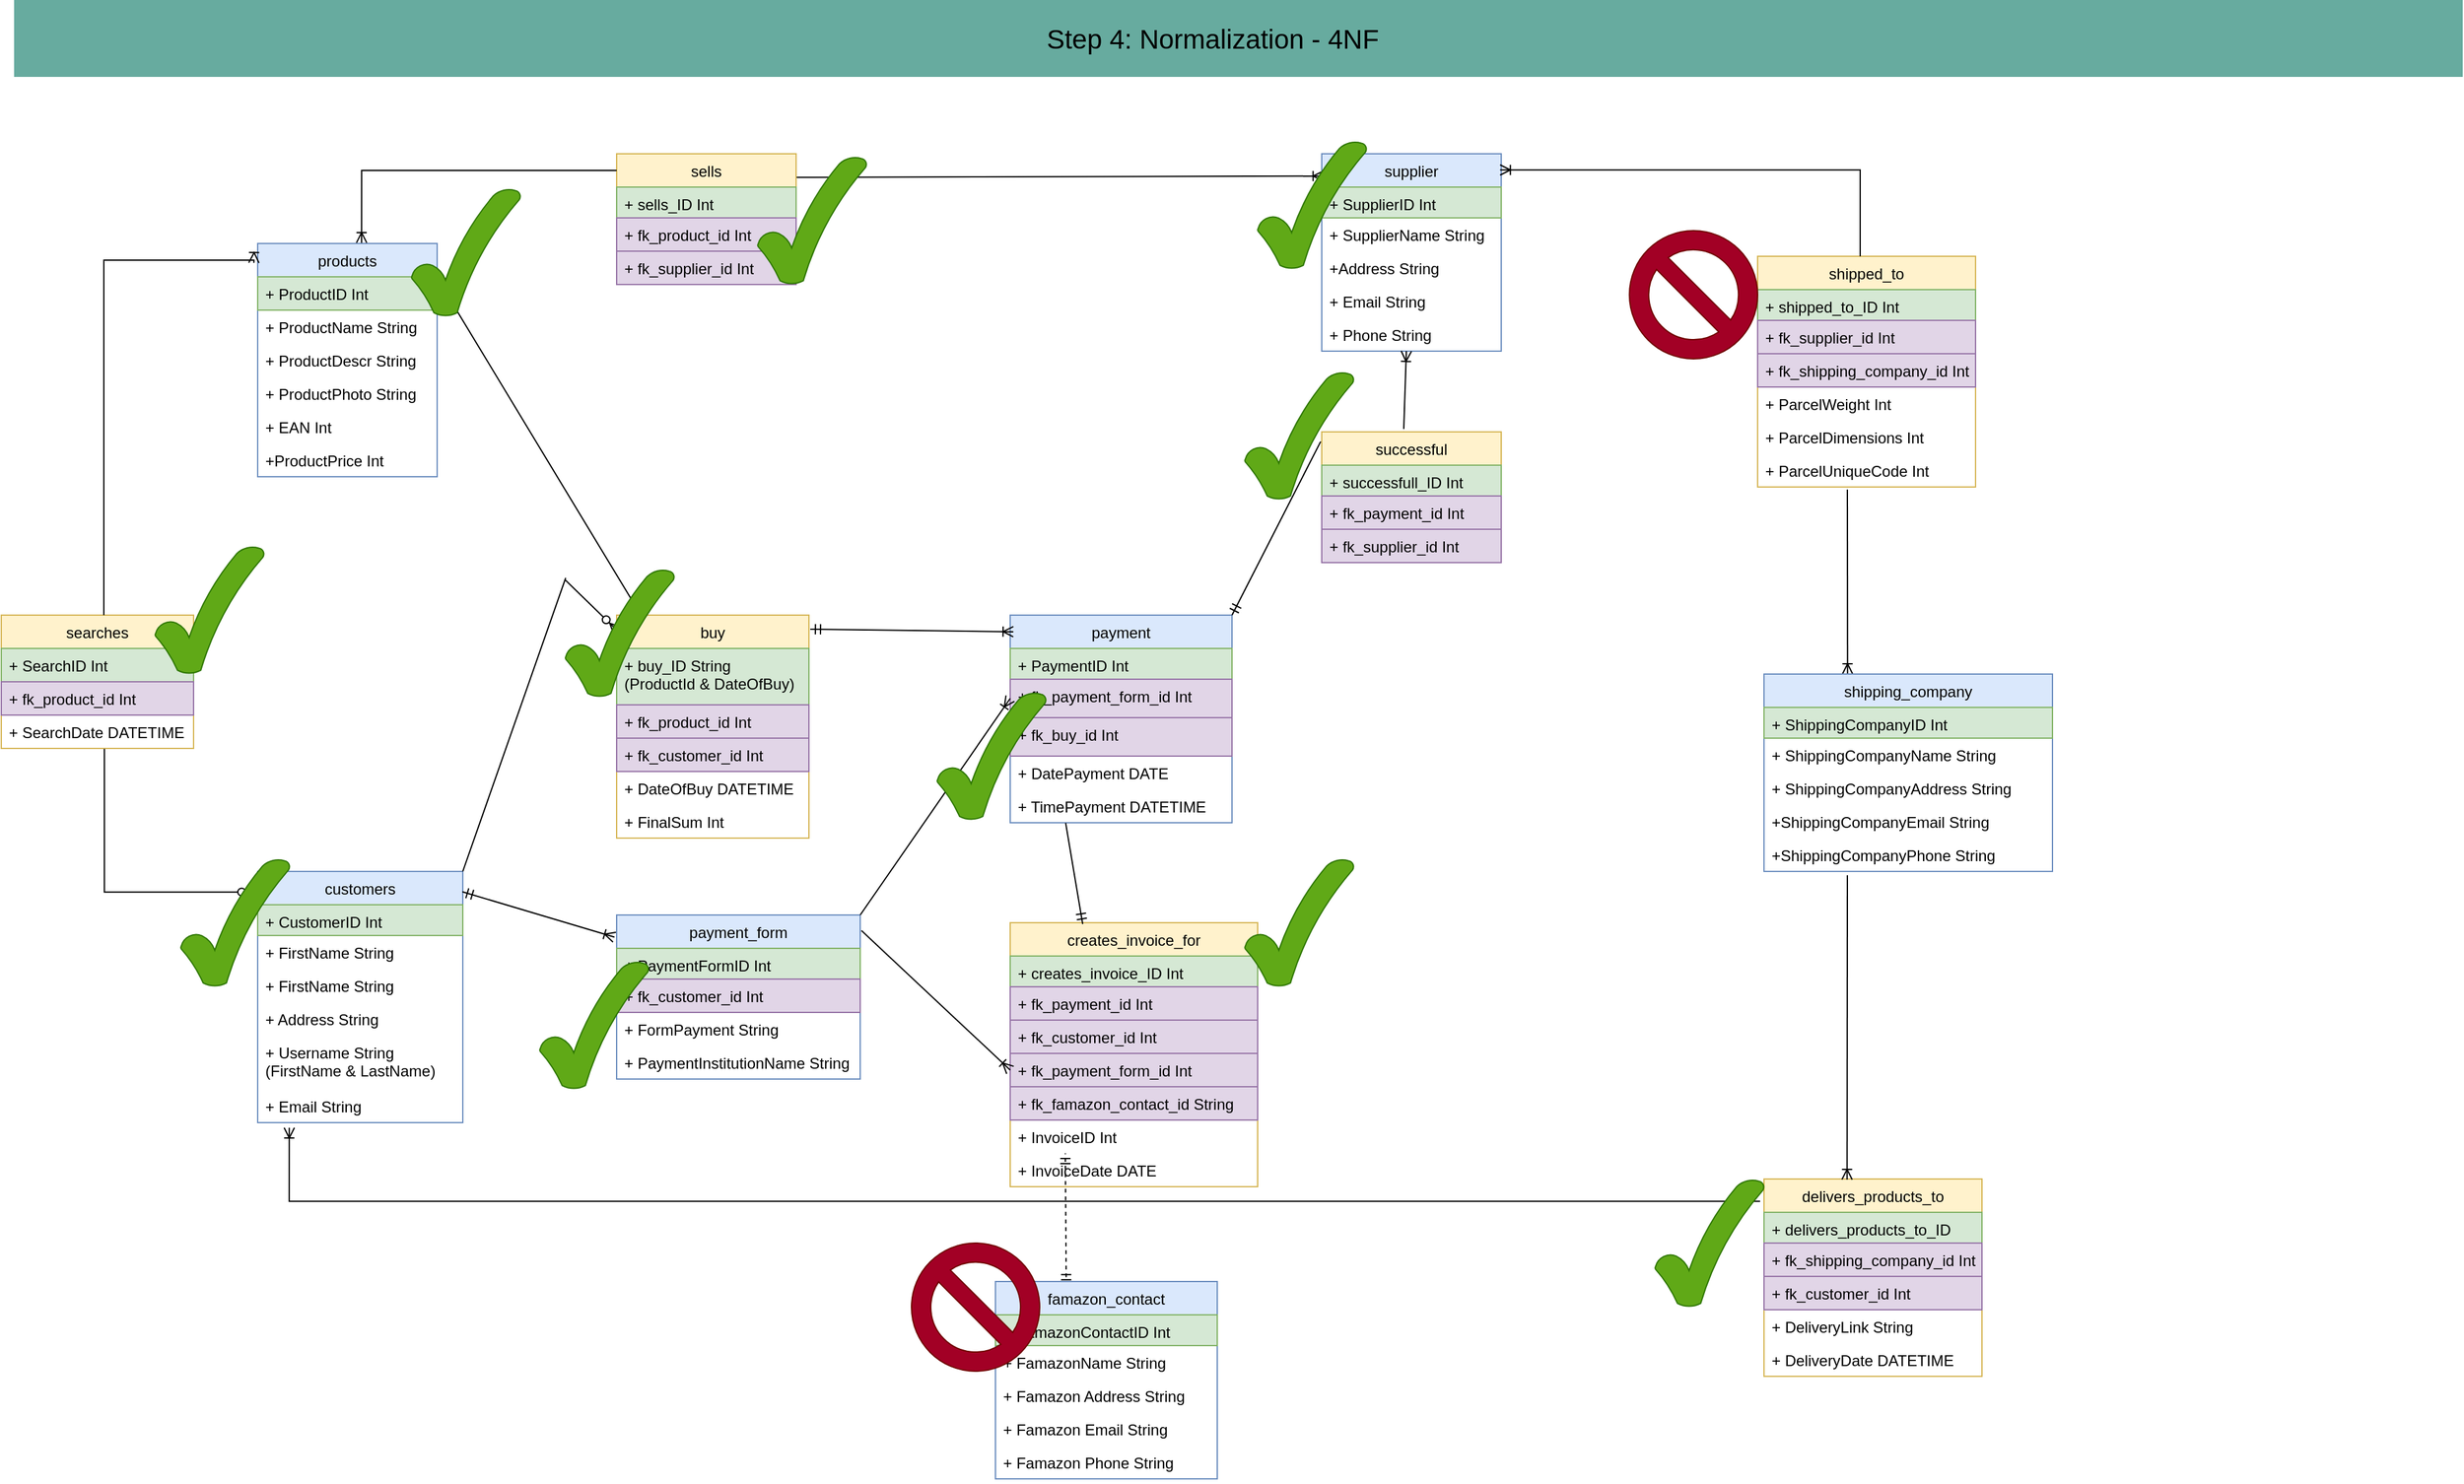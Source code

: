 <mxfile version="14.6.1" type="github">
  <diagram id="9SjnBQGCKEw5g2mVxKEI" name="Page-1">
    <mxGraphModel dx="1234" dy="624" grid="1" gridSize="10" guides="1" tooltips="1" connect="1" arrows="1" fold="1" page="1" pageScale="1" pageWidth="827" pageHeight="1169" math="0" shadow="0">
      <root>
        <mxCell id="0" />
        <mxCell id="1" parent="0" />
        <mxCell id="1UcQ3Sz3F0J6C7WJ8FVs-1" value="" style="rounded=0;whiteSpace=wrap;html=1;labelBackgroundColor=#009999;labelBorderColor=#000000;strokeColor=none;fillColor=#67AB9F;fontColor=#000000;" parent="1" vertex="1">
          <mxGeometry x="50" y="40" width="1910" height="60" as="geometry" />
        </mxCell>
        <mxCell id="1UcQ3Sz3F0J6C7WJ8FVs-2" value="&lt;font style=&quot;font-size: 21px&quot;&gt;Step 4: Normalization -&amp;nbsp;&lt;/font&gt;&lt;span style=&quot;font-size: 21px&quot;&gt;4NF&lt;/span&gt;" style="text;html=1;strokeColor=none;fillColor=none;align=center;verticalAlign=middle;whiteSpace=wrap;rounded=0;labelBackgroundColor=none;fontColor=#000000;" parent="1" vertex="1">
          <mxGeometry x="70" y="60" width="1830" height="20" as="geometry" />
        </mxCell>
        <mxCell id="1UcQ3Sz3F0J6C7WJ8FVs-3" value="products" style="swimlane;fontStyle=0;childLayout=stackLayout;horizontal=1;startSize=26;fillColor=#dae8fc;horizontalStack=0;resizeParent=1;resizeParentMax=0;resizeLast=0;collapsible=1;marginBottom=0;strokeColor=#6c8ebf;" parent="1" vertex="1">
          <mxGeometry x="240" y="230" width="140" height="182" as="geometry" />
        </mxCell>
        <mxCell id="1UcQ3Sz3F0J6C7WJ8FVs-4" value="+ ProductID Int" style="text;align=left;verticalAlign=top;spacingLeft=4;spacingRight=4;overflow=hidden;rotatable=0;points=[[0,0.5],[1,0.5]];portConstraint=eastwest;fillColor=#d5e8d4;strokeColor=#82b366;" parent="1UcQ3Sz3F0J6C7WJ8FVs-3" vertex="1">
          <mxGeometry y="26" width="140" height="26" as="geometry" />
        </mxCell>
        <mxCell id="1UcQ3Sz3F0J6C7WJ8FVs-5" value="+ ProductName String" style="text;align=left;verticalAlign=top;spacingLeft=4;spacingRight=4;overflow=hidden;rotatable=0;points=[[0,0.5],[1,0.5]];portConstraint=eastwest;" parent="1UcQ3Sz3F0J6C7WJ8FVs-3" vertex="1">
          <mxGeometry y="52" width="140" height="26" as="geometry" />
        </mxCell>
        <mxCell id="1UcQ3Sz3F0J6C7WJ8FVs-6" value="+ ProductDescr String" style="text;align=left;verticalAlign=top;spacingLeft=4;spacingRight=4;overflow=hidden;rotatable=0;points=[[0,0.5],[1,0.5]];portConstraint=eastwest;" parent="1UcQ3Sz3F0J6C7WJ8FVs-3" vertex="1">
          <mxGeometry y="78" width="140" height="26" as="geometry" />
        </mxCell>
        <mxCell id="1UcQ3Sz3F0J6C7WJ8FVs-7" value="+ ProductPhoto String" style="text;align=left;verticalAlign=top;spacingLeft=4;spacingRight=4;overflow=hidden;rotatable=0;points=[[0,0.5],[1,0.5]];portConstraint=eastwest;" parent="1UcQ3Sz3F0J6C7WJ8FVs-3" vertex="1">
          <mxGeometry y="104" width="140" height="26" as="geometry" />
        </mxCell>
        <mxCell id="1UcQ3Sz3F0J6C7WJ8FVs-8" value="+ EAN Int" style="text;align=left;verticalAlign=top;spacingLeft=4;spacingRight=4;overflow=hidden;rotatable=0;points=[[0,0.5],[1,0.5]];portConstraint=eastwest;" parent="1UcQ3Sz3F0J6C7WJ8FVs-3" vertex="1">
          <mxGeometry y="130" width="140" height="26" as="geometry" />
        </mxCell>
        <mxCell id="1UcQ3Sz3F0J6C7WJ8FVs-9" value="+ProductPrice Int" style="text;align=left;verticalAlign=top;spacingLeft=4;spacingRight=4;overflow=hidden;rotatable=0;points=[[0,0.5],[1,0.5]];portConstraint=eastwest;" parent="1UcQ3Sz3F0J6C7WJ8FVs-3" vertex="1">
          <mxGeometry y="156" width="140" height="26" as="geometry" />
        </mxCell>
        <mxCell id="1UcQ3Sz3F0J6C7WJ8FVs-10" value="searches" style="swimlane;fontStyle=0;childLayout=stackLayout;horizontal=1;startSize=26;fillColor=#fff2cc;horizontalStack=0;resizeParent=1;resizeParentMax=0;resizeLast=0;collapsible=1;marginBottom=0;strokeColor=#d6b656;" parent="1" vertex="1">
          <mxGeometry x="40" y="520" width="150" height="104" as="geometry" />
        </mxCell>
        <mxCell id="1UcQ3Sz3F0J6C7WJ8FVs-102" value="+ SearchID Int" style="text;align=left;verticalAlign=top;spacingLeft=4;spacingRight=4;overflow=hidden;rotatable=0;points=[[0,0.5],[1,0.5]];portConstraint=eastwest;fillColor=#d5e8d4;strokeColor=#82b366;" parent="1UcQ3Sz3F0J6C7WJ8FVs-10" vertex="1">
          <mxGeometry y="26" width="150" height="26" as="geometry" />
        </mxCell>
        <mxCell id="1UcQ3Sz3F0J6C7WJ8FVs-11" value="+ fk_product_id Int" style="text;align=left;verticalAlign=top;spacingLeft=4;spacingRight=4;overflow=hidden;rotatable=0;points=[[0,0.5],[1,0.5]];portConstraint=eastwest;fillColor=#e1d5e7;strokeColor=#9673a6;" parent="1UcQ3Sz3F0J6C7WJ8FVs-10" vertex="1">
          <mxGeometry y="52" width="150" height="26" as="geometry" />
        </mxCell>
        <mxCell id="1UcQ3Sz3F0J6C7WJ8FVs-103" value="+ SearchDate DATETIME" style="text;align=left;verticalAlign=top;spacingLeft=4;spacingRight=4;overflow=hidden;rotatable=0;points=[[0,0.5],[1,0.5]];portConstraint=eastwest;" parent="1UcQ3Sz3F0J6C7WJ8FVs-10" vertex="1">
          <mxGeometry y="78" width="150" height="26" as="geometry" />
        </mxCell>
        <mxCell id="1UcQ3Sz3F0J6C7WJ8FVs-12" value="buy" style="swimlane;fontStyle=0;childLayout=stackLayout;horizontal=1;startSize=26;fillColor=#fff2cc;horizontalStack=0;resizeParent=1;resizeParentMax=0;resizeLast=0;collapsible=1;marginBottom=0;strokeColor=#d6b656;" parent="1" vertex="1">
          <mxGeometry x="520" y="520" width="150" height="174" as="geometry" />
        </mxCell>
        <mxCell id="1UcQ3Sz3F0J6C7WJ8FVs-13" value="+ buy_ID String&#xa;(ProductId &amp; DateOfBuy)" style="text;align=left;verticalAlign=top;spacingLeft=4;spacingRight=4;overflow=hidden;rotatable=0;points=[[0,0.5],[1,0.5]];portConstraint=eastwest;fillColor=#d5e8d4;strokeColor=#82b366;" parent="1UcQ3Sz3F0J6C7WJ8FVs-12" vertex="1">
          <mxGeometry y="26" width="150" height="44" as="geometry" />
        </mxCell>
        <mxCell id="1UcQ3Sz3F0J6C7WJ8FVs-14" value="+ fk_product_id Int" style="text;align=left;verticalAlign=top;spacingLeft=4;spacingRight=4;overflow=hidden;rotatable=0;points=[[0,0.5],[1,0.5]];portConstraint=eastwest;fillColor=#e1d5e7;strokeColor=#9673a6;" parent="1UcQ3Sz3F0J6C7WJ8FVs-12" vertex="1">
          <mxGeometry y="70" width="150" height="26" as="geometry" />
        </mxCell>
        <mxCell id="1UcQ3Sz3F0J6C7WJ8FVs-15" value="+ fk_customer_id Int" style="text;align=left;verticalAlign=top;spacingLeft=4;spacingRight=4;overflow=hidden;rotatable=0;points=[[0,0.5],[1,0.5]];portConstraint=eastwest;fillColor=#e1d5e7;strokeColor=#9673a6;" parent="1UcQ3Sz3F0J6C7WJ8FVs-12" vertex="1">
          <mxGeometry y="96" width="150" height="26" as="geometry" />
        </mxCell>
        <mxCell id="1UcQ3Sz3F0J6C7WJ8FVs-17" value="+ DateOfBuy DATETIME" style="text;align=left;verticalAlign=top;spacingLeft=4;spacingRight=4;overflow=hidden;rotatable=0;points=[[0,0.5],[1,0.5]];portConstraint=eastwest;" parent="1UcQ3Sz3F0J6C7WJ8FVs-12" vertex="1">
          <mxGeometry y="122" width="150" height="26" as="geometry" />
        </mxCell>
        <mxCell id="1UcQ3Sz3F0J6C7WJ8FVs-108" value="+ FinalSum Int" style="text;align=left;verticalAlign=top;spacingLeft=4;spacingRight=4;overflow=hidden;rotatable=0;points=[[0,0.5],[1,0.5]];portConstraint=eastwest;" parent="1UcQ3Sz3F0J6C7WJ8FVs-12" vertex="1">
          <mxGeometry y="148" width="150" height="26" as="geometry" />
        </mxCell>
        <mxCell id="1UcQ3Sz3F0J6C7WJ8FVs-18" value="customers" style="swimlane;fontStyle=0;childLayout=stackLayout;horizontal=1;startSize=26;fillColor=#dae8fc;horizontalStack=0;resizeParent=1;resizeParentMax=0;resizeLast=0;collapsible=1;marginBottom=0;strokeColor=#6c8ebf;" parent="1" vertex="1">
          <mxGeometry x="240" y="720" width="160" height="196" as="geometry" />
        </mxCell>
        <mxCell id="1UcQ3Sz3F0J6C7WJ8FVs-19" value="+ CustomerID Int" style="text;align=left;verticalAlign=top;spacingLeft=4;spacingRight=4;overflow=hidden;rotatable=0;points=[[0,0.5],[1,0.5]];portConstraint=eastwest;fillColor=#d5e8d4;strokeColor=#82b366;" parent="1UcQ3Sz3F0J6C7WJ8FVs-18" vertex="1">
          <mxGeometry y="26" width="160" height="24" as="geometry" />
        </mxCell>
        <mxCell id="1UcQ3Sz3F0J6C7WJ8FVs-20" value="+ FirstName String" style="text;align=left;verticalAlign=top;spacingLeft=4;spacingRight=4;overflow=hidden;rotatable=0;points=[[0,0.5],[1,0.5]];portConstraint=eastwest;" parent="1UcQ3Sz3F0J6C7WJ8FVs-18" vertex="1">
          <mxGeometry y="50" width="160" height="26" as="geometry" />
        </mxCell>
        <mxCell id="1UcQ3Sz3F0J6C7WJ8FVs-21" value="+ FirstName String" style="text;align=left;verticalAlign=top;spacingLeft=4;spacingRight=4;overflow=hidden;rotatable=0;points=[[0,0.5],[1,0.5]];portConstraint=eastwest;" parent="1UcQ3Sz3F0J6C7WJ8FVs-18" vertex="1">
          <mxGeometry y="76" width="160" height="26" as="geometry" />
        </mxCell>
        <mxCell id="1UcQ3Sz3F0J6C7WJ8FVs-22" value="+ Address String" style="text;align=left;verticalAlign=top;spacingLeft=4;spacingRight=4;overflow=hidden;rotatable=0;points=[[0,0.5],[1,0.5]];portConstraint=eastwest;" parent="1UcQ3Sz3F0J6C7WJ8FVs-18" vertex="1">
          <mxGeometry y="102" width="160" height="26" as="geometry" />
        </mxCell>
        <mxCell id="1UcQ3Sz3F0J6C7WJ8FVs-23" value="+ Username String&#xa;(FirstName &amp; LastName)" style="text;align=left;verticalAlign=top;spacingLeft=4;spacingRight=4;overflow=hidden;rotatable=0;points=[[0,0.5],[1,0.5]];portConstraint=eastwest;" parent="1UcQ3Sz3F0J6C7WJ8FVs-18" vertex="1">
          <mxGeometry y="128" width="160" height="42" as="geometry" />
        </mxCell>
        <mxCell id="1UcQ3Sz3F0J6C7WJ8FVs-24" value="+ Email String" style="text;align=left;verticalAlign=top;spacingLeft=4;spacingRight=4;overflow=hidden;rotatable=0;points=[[0,0.5],[1,0.5]];portConstraint=eastwest;" parent="1UcQ3Sz3F0J6C7WJ8FVs-18" vertex="1">
          <mxGeometry y="170" width="160" height="26" as="geometry" />
        </mxCell>
        <mxCell id="1UcQ3Sz3F0J6C7WJ8FVs-25" value="" style="fontSize=12;html=1;endArrow=ERzeroToMany;endFill=1;exitX=0.536;exitY=1.013;exitDx=0;exitDy=0;rounded=0;exitPerimeter=0;entryX=-0.003;entryY=0.082;entryDx=0;entryDy=0;entryPerimeter=0;edgeStyle=orthogonalEdgeStyle;" parent="1" source="1UcQ3Sz3F0J6C7WJ8FVs-103" target="1UcQ3Sz3F0J6C7WJ8FVs-18" edge="1">
          <mxGeometry width="100" height="100" relative="1" as="geometry">
            <mxPoint x="236" y="595" as="sourcePoint" />
            <mxPoint x="230" y="750" as="targetPoint" />
          </mxGeometry>
        </mxCell>
        <mxCell id="1UcQ3Sz3F0J6C7WJ8FVs-26" value="" style="fontSize=12;html=1;endArrow=ERzeroToMany;endFill=1;startArrow=none;entryX=0.003;entryY=0.069;entryDx=0;entryDy=0;entryPerimeter=0;rounded=0;startFill=0;" parent="1" target="1UcQ3Sz3F0J6C7WJ8FVs-12" edge="1" source="ExpSBsA_ioX1gbseFm7L-12">
          <mxGeometry width="100" height="100" relative="1" as="geometry">
            <mxPoint x="400" y="720" as="sourcePoint" />
            <mxPoint x="500" y="610" as="targetPoint" />
          </mxGeometry>
        </mxCell>
        <mxCell id="1UcQ3Sz3F0J6C7WJ8FVs-27" value="" style="fontSize=12;html=1;endArrow=none;startArrow=ERoneToMany;rounded=0;startFill=0;endFill=0;entryX=0.134;entryY=0.011;entryDx=0;entryDy=0;entryPerimeter=0;" parent="1" target="1UcQ3Sz3F0J6C7WJ8FVs-12" edge="1">
          <mxGeometry width="100" height="100" relative="1" as="geometry">
            <mxPoint x="380" y="257" as="sourcePoint" />
            <mxPoint x="538" y="510" as="targetPoint" />
          </mxGeometry>
        </mxCell>
        <mxCell id="1UcQ3Sz3F0J6C7WJ8FVs-28" value="sells" style="swimlane;fontStyle=0;childLayout=stackLayout;horizontal=1;startSize=26;fillColor=#fff2cc;horizontalStack=0;resizeParent=1;resizeParentMax=0;resizeLast=0;collapsible=1;marginBottom=0;strokeColor=#d6b656;" parent="1" vertex="1">
          <mxGeometry x="520" y="160" width="140" height="102" as="geometry" />
        </mxCell>
        <mxCell id="1UcQ3Sz3F0J6C7WJ8FVs-29" value="+ sells_ID Int" style="text;align=left;verticalAlign=top;spacingLeft=4;spacingRight=4;overflow=hidden;rotatable=0;points=[[0,0.5],[1,0.5]];portConstraint=eastwest;fillColor=#d5e8d4;strokeColor=#82b366;" parent="1UcQ3Sz3F0J6C7WJ8FVs-28" vertex="1">
          <mxGeometry y="26" width="140" height="24" as="geometry" />
        </mxCell>
        <mxCell id="1UcQ3Sz3F0J6C7WJ8FVs-30" value="+ fk_product_id Int" style="text;align=left;verticalAlign=top;spacingLeft=4;spacingRight=4;overflow=hidden;rotatable=0;points=[[0,0.5],[1,0.5]];portConstraint=eastwest;fillColor=#e1d5e7;strokeColor=#9673a6;" parent="1UcQ3Sz3F0J6C7WJ8FVs-28" vertex="1">
          <mxGeometry y="50" width="140" height="26" as="geometry" />
        </mxCell>
        <mxCell id="1UcQ3Sz3F0J6C7WJ8FVs-31" value="+ fk_supplier_id Int" style="text;align=left;verticalAlign=top;spacingLeft=4;spacingRight=4;overflow=hidden;rotatable=0;points=[[0,0.5],[1,0.5]];portConstraint=eastwest;fillColor=#e1d5e7;strokeColor=#9673a6;" parent="1UcQ3Sz3F0J6C7WJ8FVs-28" vertex="1">
          <mxGeometry y="76" width="140" height="26" as="geometry" />
        </mxCell>
        <mxCell id="1UcQ3Sz3F0J6C7WJ8FVs-32" value="" style="edgeStyle=orthogonalEdgeStyle;fontSize=12;html=1;endArrow=none;rounded=0;exitX=0.579;exitY=-0.003;exitDx=0;exitDy=0;exitPerimeter=0;startArrow=ERoneToMany;startFill=0;endFill=0;" parent="1" source="1UcQ3Sz3F0J6C7WJ8FVs-3" edge="1">
          <mxGeometry width="100" height="100" relative="1" as="geometry">
            <mxPoint x="321" y="223" as="sourcePoint" />
            <mxPoint x="520" y="173" as="targetPoint" />
            <Array as="points">
              <mxPoint x="321" y="173" />
            </Array>
          </mxGeometry>
        </mxCell>
        <mxCell id="1UcQ3Sz3F0J6C7WJ8FVs-33" value="" style="fontSize=12;html=1;endArrow=ERoneToMany;rounded=0;exitX=1.003;exitY=0.18;exitDx=0;exitDy=0;exitPerimeter=0;entryX=0.009;entryY=0.113;entryDx=0;entryDy=0;entryPerimeter=0;" parent="1" source="1UcQ3Sz3F0J6C7WJ8FVs-28" target="1UcQ3Sz3F0J6C7WJ8FVs-34" edge="1">
          <mxGeometry width="100" height="100" relative="1" as="geometry">
            <mxPoint x="850" y="246.532" as="sourcePoint" />
            <mxPoint x="830" y="172" as="targetPoint" />
          </mxGeometry>
        </mxCell>
        <mxCell id="1UcQ3Sz3F0J6C7WJ8FVs-34" value="supplier" style="swimlane;fontStyle=0;childLayout=stackLayout;horizontal=1;startSize=26;fillColor=#dae8fc;horizontalStack=0;resizeParent=1;resizeParentMax=0;resizeLast=0;collapsible=1;marginBottom=0;strokeColor=#6c8ebf;" parent="1" vertex="1">
          <mxGeometry x="1070" y="160" width="140" height="154" as="geometry" />
        </mxCell>
        <mxCell id="1UcQ3Sz3F0J6C7WJ8FVs-35" value="+ SupplierID Int" style="text;align=left;verticalAlign=top;spacingLeft=4;spacingRight=4;overflow=hidden;rotatable=0;points=[[0,0.5],[1,0.5]];portConstraint=eastwest;fillColor=#d5e8d4;strokeColor=#82b366;" parent="1UcQ3Sz3F0J6C7WJ8FVs-34" vertex="1">
          <mxGeometry y="26" width="140" height="24" as="geometry" />
        </mxCell>
        <mxCell id="1UcQ3Sz3F0J6C7WJ8FVs-36" value="+ SupplierName String" style="text;align=left;verticalAlign=top;spacingLeft=4;spacingRight=4;overflow=hidden;rotatable=0;points=[[0,0.5],[1,0.5]];portConstraint=eastwest;" parent="1UcQ3Sz3F0J6C7WJ8FVs-34" vertex="1">
          <mxGeometry y="50" width="140" height="26" as="geometry" />
        </mxCell>
        <mxCell id="1UcQ3Sz3F0J6C7WJ8FVs-37" value="+Address String" style="text;align=left;verticalAlign=top;spacingLeft=4;spacingRight=4;overflow=hidden;rotatable=0;points=[[0,0.5],[1,0.5]];portConstraint=eastwest;" parent="1UcQ3Sz3F0J6C7WJ8FVs-34" vertex="1">
          <mxGeometry y="76" width="140" height="26" as="geometry" />
        </mxCell>
        <mxCell id="1UcQ3Sz3F0J6C7WJ8FVs-38" value="+ Email String" style="text;align=left;verticalAlign=top;spacingLeft=4;spacingRight=4;overflow=hidden;rotatable=0;points=[[0,0.5],[1,0.5]];portConstraint=eastwest;" parent="1UcQ3Sz3F0J6C7WJ8FVs-34" vertex="1">
          <mxGeometry y="102" width="140" height="26" as="geometry" />
        </mxCell>
        <mxCell id="1UcQ3Sz3F0J6C7WJ8FVs-39" value="+ Phone String" style="text;align=left;verticalAlign=top;spacingLeft=4;spacingRight=4;overflow=hidden;rotatable=0;points=[[0,0.5],[1,0.5]];portConstraint=eastwest;" parent="1UcQ3Sz3F0J6C7WJ8FVs-34" vertex="1">
          <mxGeometry y="128" width="140" height="26" as="geometry" />
        </mxCell>
        <mxCell id="1UcQ3Sz3F0J6C7WJ8FVs-40" value="successful" style="swimlane;fontStyle=0;childLayout=stackLayout;horizontal=1;startSize=26;fillColor=#fff2cc;horizontalStack=0;resizeParent=1;resizeParentMax=0;resizeLast=0;collapsible=1;marginBottom=0;strokeColor=#d6b656;" parent="1" vertex="1">
          <mxGeometry x="1070" y="377" width="140" height="102" as="geometry" />
        </mxCell>
        <mxCell id="1UcQ3Sz3F0J6C7WJ8FVs-41" value="+ successfull_ID Int" style="text;align=left;verticalAlign=top;spacingLeft=4;spacingRight=4;overflow=hidden;rotatable=0;points=[[0,0.5],[1,0.5]];portConstraint=eastwest;fillColor=#d5e8d4;strokeColor=#82b366;" parent="1UcQ3Sz3F0J6C7WJ8FVs-40" vertex="1">
          <mxGeometry y="26" width="140" height="24" as="geometry" />
        </mxCell>
        <mxCell id="1UcQ3Sz3F0J6C7WJ8FVs-42" value="+ fk_payment_id Int" style="text;align=left;verticalAlign=top;spacingLeft=4;spacingRight=4;overflow=hidden;rotatable=0;points=[[0,0.5],[1,0.5]];portConstraint=eastwest;fillColor=#e1d5e7;strokeColor=#9673a6;" parent="1UcQ3Sz3F0J6C7WJ8FVs-40" vertex="1">
          <mxGeometry y="50" width="140" height="26" as="geometry" />
        </mxCell>
        <mxCell id="1UcQ3Sz3F0J6C7WJ8FVs-43" value="+ fk_supplier_id Int" style="text;align=left;verticalAlign=top;spacingLeft=4;spacingRight=4;overflow=hidden;rotatable=0;points=[[0,0.5],[1,0.5]];portConstraint=eastwest;fillColor=#e1d5e7;strokeColor=#9673a6;" parent="1UcQ3Sz3F0J6C7WJ8FVs-40" vertex="1">
          <mxGeometry y="76" width="140" height="26" as="geometry" />
        </mxCell>
        <mxCell id="1UcQ3Sz3F0J6C7WJ8FVs-44" value="payment" style="swimlane;fontStyle=0;childLayout=stackLayout;horizontal=1;startSize=26;fillColor=#dae8fc;horizontalStack=0;resizeParent=1;resizeParentMax=0;resizeLast=0;collapsible=1;marginBottom=0;strokeColor=#6c8ebf;" parent="1" vertex="1">
          <mxGeometry x="827" y="520" width="173" height="162" as="geometry" />
        </mxCell>
        <mxCell id="1UcQ3Sz3F0J6C7WJ8FVs-45" value="+ PaymentID Int" style="text;align=left;verticalAlign=top;spacingLeft=4;spacingRight=4;overflow=hidden;rotatable=0;points=[[0,0.5],[1,0.5]];portConstraint=eastwest;fillColor=#d5e8d4;strokeColor=#82b366;" parent="1UcQ3Sz3F0J6C7WJ8FVs-44" vertex="1">
          <mxGeometry y="26" width="173" height="24" as="geometry" />
        </mxCell>
        <mxCell id="1UcQ3Sz3F0J6C7WJ8FVs-46" value="+ fk_payment_form_id Int" style="text;align=left;verticalAlign=top;spacingLeft=4;spacingRight=4;overflow=hidden;rotatable=0;points=[[0,0.5],[1,0.5]];portConstraint=eastwest;fillColor=#e1d5e7;strokeColor=#9673a6;" parent="1UcQ3Sz3F0J6C7WJ8FVs-44" vertex="1">
          <mxGeometry y="50" width="173" height="30" as="geometry" />
        </mxCell>
        <mxCell id="1UcQ3Sz3F0J6C7WJ8FVs-109" value="+ fk_buy_id Int" style="text;align=left;verticalAlign=top;spacingLeft=4;spacingRight=4;overflow=hidden;rotatable=0;points=[[0,0.5],[1,0.5]];portConstraint=eastwest;fillColor=#e1d5e7;strokeColor=#9673a6;" parent="1UcQ3Sz3F0J6C7WJ8FVs-44" vertex="1">
          <mxGeometry y="80" width="173" height="30" as="geometry" />
        </mxCell>
        <mxCell id="1UcQ3Sz3F0J6C7WJ8FVs-94" value="+ DatePayment DATE" style="text;align=left;verticalAlign=top;spacingLeft=4;spacingRight=4;overflow=hidden;rotatable=0;points=[[0,0.5],[1,0.5]];portConstraint=eastwest;" parent="1UcQ3Sz3F0J6C7WJ8FVs-44" vertex="1">
          <mxGeometry y="110" width="173" height="26" as="geometry" />
        </mxCell>
        <mxCell id="1UcQ3Sz3F0J6C7WJ8FVs-48" value="+ TimePayment DATETIME" style="text;align=left;verticalAlign=top;spacingLeft=4;spacingRight=4;overflow=hidden;rotatable=0;points=[[0,0.5],[1,0.5]];portConstraint=eastwest;" parent="1UcQ3Sz3F0J6C7WJ8FVs-44" vertex="1">
          <mxGeometry y="136" width="173" height="26" as="geometry" />
        </mxCell>
        <mxCell id="1UcQ3Sz3F0J6C7WJ8FVs-49" value="" style="fontSize=12;html=1;endArrow=ERoneToMany;startArrow=ERmandOne;exitX=1.007;exitY=0.063;exitDx=0;exitDy=0;exitPerimeter=0;entryX=0.014;entryY=0.08;entryDx=0;entryDy=0;entryPerimeter=0;rounded=0;startFill=0;endFill=0;" parent="1" source="1UcQ3Sz3F0J6C7WJ8FVs-12" target="1UcQ3Sz3F0J6C7WJ8FVs-44" edge="1">
          <mxGeometry width="100" height="100" relative="1" as="geometry">
            <mxPoint x="950" y="550" as="sourcePoint" />
            <mxPoint x="1050" y="450" as="targetPoint" />
          </mxGeometry>
        </mxCell>
        <mxCell id="1UcQ3Sz3F0J6C7WJ8FVs-50" value="" style="fontSize=12;html=1;endArrow=none;endFill=0;strokeColor=#000000;startArrow=ERmandOne;startFill=0;exitX=1;exitY=0;exitDx=0;exitDy=0;entryX=-0.006;entryY=0.074;entryDx=0;entryDy=0;entryPerimeter=0;" parent="1" source="1UcQ3Sz3F0J6C7WJ8FVs-44" target="1UcQ3Sz3F0J6C7WJ8FVs-40" edge="1">
          <mxGeometry width="100" height="100" relative="1" as="geometry">
            <mxPoint x="950" y="550" as="sourcePoint" />
            <mxPoint x="1080" y="360" as="targetPoint" />
          </mxGeometry>
        </mxCell>
        <mxCell id="1UcQ3Sz3F0J6C7WJ8FVs-51" value="" style="fontSize=12;html=1;endArrow=ERoneToMany;endFill=0;strokeColor=#000000;startArrow=none;startFill=0;exitX=0.457;exitY=-0.022;exitDx=0;exitDy=0;exitPerimeter=0;" parent="1" source="1UcQ3Sz3F0J6C7WJ8FVs-40" edge="1">
          <mxGeometry width="100" height="100" relative="1" as="geometry">
            <mxPoint x="977" y="557" as="sourcePoint" />
            <mxPoint x="1136" y="314" as="targetPoint" />
          </mxGeometry>
        </mxCell>
        <mxCell id="1UcQ3Sz3F0J6C7WJ8FVs-52" value="" style="edgeStyle=orthogonalEdgeStyle;fontSize=12;html=1;endArrow=ERoneToMany;strokeColor=#000000;rounded=0;endFill=0;entryX=-0.021;entryY=0.083;entryDx=0;entryDy=0;entryPerimeter=0;" parent="1" target="1UcQ3Sz3F0J6C7WJ8FVs-3" edge="1">
          <mxGeometry width="100" height="100" relative="1" as="geometry">
            <mxPoint x="120" y="520" as="sourcePoint" />
            <mxPoint x="720" y="450" as="targetPoint" />
            <Array as="points">
              <mxPoint x="120" y="243" />
            </Array>
          </mxGeometry>
        </mxCell>
        <mxCell id="1UcQ3Sz3F0J6C7WJ8FVs-53" value="creates_invoice_for" style="swimlane;fontStyle=0;childLayout=stackLayout;horizontal=1;startSize=26;fillColor=#fff2cc;horizontalStack=0;resizeParent=1;resizeParentMax=0;resizeLast=0;collapsible=1;marginBottom=0;strokeColor=#d6b656;" parent="1" vertex="1">
          <mxGeometry x="827" y="760" width="193" height="206" as="geometry" />
        </mxCell>
        <mxCell id="1UcQ3Sz3F0J6C7WJ8FVs-54" value="+ creates_invoice_ID Int" style="text;align=left;verticalAlign=top;spacingLeft=4;spacingRight=4;overflow=hidden;rotatable=0;points=[[0,0.5],[1,0.5]];portConstraint=eastwest;fillColor=#d5e8d4;strokeColor=#82b366;" parent="1UcQ3Sz3F0J6C7WJ8FVs-53" vertex="1">
          <mxGeometry y="26" width="193" height="24" as="geometry" />
        </mxCell>
        <mxCell id="1UcQ3Sz3F0J6C7WJ8FVs-55" value="+ fk_payment_id Int" style="text;align=left;verticalAlign=top;spacingLeft=4;spacingRight=4;overflow=hidden;rotatable=0;points=[[0,0.5],[1,0.5]];portConstraint=eastwest;fillColor=#e1d5e7;strokeColor=#9673a6;" parent="1UcQ3Sz3F0J6C7WJ8FVs-53" vertex="1">
          <mxGeometry y="50" width="193" height="26" as="geometry" />
        </mxCell>
        <mxCell id="1UcQ3Sz3F0J6C7WJ8FVs-56" value="+ fk_customer_id Int" style="text;align=left;verticalAlign=top;spacingLeft=4;spacingRight=4;overflow=hidden;rotatable=0;points=[[0,0.5],[1,0.5]];portConstraint=eastwest;fillColor=#e1d5e7;strokeColor=#9673a6;" parent="1UcQ3Sz3F0J6C7WJ8FVs-53" vertex="1">
          <mxGeometry y="76" width="193" height="26" as="geometry" />
        </mxCell>
        <mxCell id="1UcQ3Sz3F0J6C7WJ8FVs-98" value="+ fk_payment_form_id Int" style="text;align=left;verticalAlign=top;spacingLeft=4;spacingRight=4;overflow=hidden;rotatable=0;points=[[0,0.5],[1,0.5]];portConstraint=eastwest;fillColor=#e1d5e7;strokeColor=#9673a6;" parent="1UcQ3Sz3F0J6C7WJ8FVs-53" vertex="1">
          <mxGeometry y="102" width="193" height="26" as="geometry" />
        </mxCell>
        <mxCell id="ExpSBsA_ioX1gbseFm7L-17" value="+ fk_famazon_contact_id String" style="text;align=left;verticalAlign=top;spacingLeft=4;spacingRight=4;overflow=hidden;rotatable=0;points=[[0,0.5],[1,0.5]];portConstraint=eastwest;fillColor=#e1d5e7;strokeColor=#9673a6;" vertex="1" parent="1UcQ3Sz3F0J6C7WJ8FVs-53">
          <mxGeometry y="128" width="193" height="26" as="geometry" />
        </mxCell>
        <mxCell id="1UcQ3Sz3F0J6C7WJ8FVs-57" value="+ InvoiceID Int" style="text;align=left;verticalAlign=top;spacingLeft=4;spacingRight=4;overflow=hidden;rotatable=0;points=[[0,0.5],[1,0.5]];portConstraint=eastwest;" parent="1UcQ3Sz3F0J6C7WJ8FVs-53" vertex="1">
          <mxGeometry y="154" width="193" height="26" as="geometry" />
        </mxCell>
        <mxCell id="1UcQ3Sz3F0J6C7WJ8FVs-58" value="+ InvoiceDate DATE" style="text;align=left;verticalAlign=top;spacingLeft=4;spacingRight=4;overflow=hidden;rotatable=0;points=[[0,0.5],[1,0.5]];portConstraint=eastwest;" parent="1UcQ3Sz3F0J6C7WJ8FVs-53" vertex="1">
          <mxGeometry y="180" width="193" height="26" as="geometry" />
        </mxCell>
        <mxCell id="1UcQ3Sz3F0J6C7WJ8FVs-59" value="" style="fontSize=12;html=1;endArrow=none;startArrow=ERmandOne;strokeColor=#000000;entryX=0.25;entryY=1.006;entryDx=0;entryDy=0;entryPerimeter=0;exitX=0.293;exitY=0.005;exitDx=0;exitDy=0;exitPerimeter=0;endFill=0;" parent="1" source="1UcQ3Sz3F0J6C7WJ8FVs-53" target="1UcQ3Sz3F0J6C7WJ8FVs-48" edge="1">
          <mxGeometry width="100" height="100" relative="1" as="geometry">
            <mxPoint x="870" y="830" as="sourcePoint" />
            <mxPoint x="970" y="730" as="targetPoint" />
          </mxGeometry>
        </mxCell>
        <mxCell id="1UcQ3Sz3F0J6C7WJ8FVs-60" value="" style="fontSize=12;html=1;endArrow=ERmandOne;startArrow=ERmandOne;strokeColor=#000000;entryX=0.25;entryY=1.006;entryDx=0;entryDy=0;entryPerimeter=0;exitX=0.293;exitY=0.005;exitDx=0;exitDy=0;exitPerimeter=0;endFill=0;dashed=1;" parent="1" edge="1">
          <mxGeometry width="100" height="100" relative="1" as="geometry">
            <mxPoint x="870.7" y="1042.61" as="sourcePoint" />
            <mxPoint x="870" y="939.996" as="targetPoint" />
          </mxGeometry>
        </mxCell>
        <mxCell id="1UcQ3Sz3F0J6C7WJ8FVs-61" value="famazon_contact" style="swimlane;fontStyle=0;childLayout=stackLayout;horizontal=1;startSize=26;fillColor=#dae8fc;horizontalStack=0;resizeParent=1;resizeParentMax=0;resizeLast=0;collapsible=1;marginBottom=0;strokeColor=#6c8ebf;" parent="1" vertex="1">
          <mxGeometry x="815.5" y="1040" width="173" height="154" as="geometry" />
        </mxCell>
        <mxCell id="1UcQ3Sz3F0J6C7WJ8FVs-62" value="+ FamazonContactID Int" style="text;align=left;verticalAlign=top;spacingLeft=4;spacingRight=4;overflow=hidden;rotatable=0;points=[[0,0.5],[1,0.5]];portConstraint=eastwest;fillColor=#d5e8d4;strokeColor=#82b366;" parent="1UcQ3Sz3F0J6C7WJ8FVs-61" vertex="1">
          <mxGeometry y="26" width="173" height="24" as="geometry" />
        </mxCell>
        <mxCell id="1UcQ3Sz3F0J6C7WJ8FVs-63" value="+ FamazonName String" style="text;align=left;verticalAlign=top;spacingLeft=4;spacingRight=4;overflow=hidden;rotatable=0;points=[[0,0.5],[1,0.5]];portConstraint=eastwest;" parent="1UcQ3Sz3F0J6C7WJ8FVs-61" vertex="1">
          <mxGeometry y="50" width="173" height="26" as="geometry" />
        </mxCell>
        <mxCell id="1UcQ3Sz3F0J6C7WJ8FVs-64" value="+ Famazon Address String" style="text;align=left;verticalAlign=top;spacingLeft=4;spacingRight=4;overflow=hidden;rotatable=0;points=[[0,0.5],[1,0.5]];portConstraint=eastwest;" parent="1UcQ3Sz3F0J6C7WJ8FVs-61" vertex="1">
          <mxGeometry y="76" width="173" height="26" as="geometry" />
        </mxCell>
        <mxCell id="1UcQ3Sz3F0J6C7WJ8FVs-65" value="+ Famazon Email String" style="text;align=left;verticalAlign=top;spacingLeft=4;spacingRight=4;overflow=hidden;rotatable=0;points=[[0,0.5],[1,0.5]];portConstraint=eastwest;" parent="1UcQ3Sz3F0J6C7WJ8FVs-61" vertex="1">
          <mxGeometry y="102" width="173" height="26" as="geometry" />
        </mxCell>
        <mxCell id="1UcQ3Sz3F0J6C7WJ8FVs-66" value="+ Famazon Phone String" style="text;align=left;verticalAlign=top;spacingLeft=4;spacingRight=4;overflow=hidden;rotatable=0;points=[[0,0.5],[1,0.5]];portConstraint=eastwest;" parent="1UcQ3Sz3F0J6C7WJ8FVs-61" vertex="1">
          <mxGeometry y="128" width="173" height="26" as="geometry" />
        </mxCell>
        <mxCell id="1UcQ3Sz3F0J6C7WJ8FVs-68" value="shipped_to" style="swimlane;fontStyle=0;childLayout=stackLayout;horizontal=1;startSize=26;fillColor=#fff2cc;horizontalStack=0;resizeParent=1;resizeParentMax=0;resizeLast=0;collapsible=1;marginBottom=0;strokeColor=#d6b656;" parent="1" vertex="1">
          <mxGeometry x="1410" y="240" width="170" height="180" as="geometry" />
        </mxCell>
        <mxCell id="1UcQ3Sz3F0J6C7WJ8FVs-69" value="+ shipped_to_ID Int" style="text;align=left;verticalAlign=top;spacingLeft=4;spacingRight=4;overflow=hidden;rotatable=0;points=[[0,0.5],[1,0.5]];portConstraint=eastwest;fillColor=#d5e8d4;strokeColor=#82b366;" parent="1UcQ3Sz3F0J6C7WJ8FVs-68" vertex="1">
          <mxGeometry y="26" width="170" height="24" as="geometry" />
        </mxCell>
        <mxCell id="1UcQ3Sz3F0J6C7WJ8FVs-70" value="+ fk_supplier_id Int" style="text;align=left;verticalAlign=top;spacingLeft=4;spacingRight=4;overflow=hidden;rotatable=0;points=[[0,0.5],[1,0.5]];portConstraint=eastwest;fillColor=#e1d5e7;strokeColor=#9673a6;" parent="1UcQ3Sz3F0J6C7WJ8FVs-68" vertex="1">
          <mxGeometry y="50" width="170" height="26" as="geometry" />
        </mxCell>
        <mxCell id="1UcQ3Sz3F0J6C7WJ8FVs-71" value="+ fk_shipping_company_id Int" style="text;align=left;verticalAlign=top;spacingLeft=4;spacingRight=4;overflow=hidden;rotatable=0;points=[[0,0.5],[1,0.5]];portConstraint=eastwest;fillColor=#e1d5e7;strokeColor=#9673a6;" parent="1UcQ3Sz3F0J6C7WJ8FVs-68" vertex="1">
          <mxGeometry y="76" width="170" height="26" as="geometry" />
        </mxCell>
        <mxCell id="1UcQ3Sz3F0J6C7WJ8FVs-104" value="+ ParcelWeight Int" style="text;align=left;verticalAlign=top;spacingLeft=4;spacingRight=4;overflow=hidden;rotatable=0;points=[[0,0.5],[1,0.5]];portConstraint=eastwest;" parent="1UcQ3Sz3F0J6C7WJ8FVs-68" vertex="1">
          <mxGeometry y="102" width="170" height="26" as="geometry" />
        </mxCell>
        <mxCell id="1UcQ3Sz3F0J6C7WJ8FVs-105" value="+ ParcelDimensions Int" style="text;align=left;verticalAlign=top;spacingLeft=4;spacingRight=4;overflow=hidden;rotatable=0;points=[[0,0.5],[1,0.5]];portConstraint=eastwest;" parent="1UcQ3Sz3F0J6C7WJ8FVs-68" vertex="1">
          <mxGeometry y="128" width="170" height="26" as="geometry" />
        </mxCell>
        <mxCell id="1UcQ3Sz3F0J6C7WJ8FVs-106" value="+ ParcelUniqueCode Int" style="text;align=left;verticalAlign=top;spacingLeft=4;spacingRight=4;overflow=hidden;rotatable=0;points=[[0,0.5],[1,0.5]];portConstraint=eastwest;" parent="1UcQ3Sz3F0J6C7WJ8FVs-68" vertex="1">
          <mxGeometry y="154" width="170" height="26" as="geometry" />
        </mxCell>
        <mxCell id="1UcQ3Sz3F0J6C7WJ8FVs-72" value="" style="fontSize=12;html=1;endArrow=ERoneToMany;rounded=0;startArrow=none;startFill=0;endFill=0;" parent="1" edge="1">
          <mxGeometry width="100" height="100" relative="1" as="geometry">
            <mxPoint x="1480" y="422" as="sourcePoint" />
            <mxPoint x="1480.17" y="566" as="targetPoint" />
          </mxGeometry>
        </mxCell>
        <mxCell id="1UcQ3Sz3F0J6C7WJ8FVs-73" value="shipping_company" style="swimlane;fontStyle=0;childLayout=stackLayout;horizontal=1;startSize=26;fillColor=#dae8fc;horizontalStack=0;resizeParent=1;resizeParentMax=0;resizeLast=0;collapsible=1;marginBottom=0;strokeColor=#6c8ebf;" parent="1" vertex="1">
          <mxGeometry x="1415" y="566" width="225" height="154" as="geometry" />
        </mxCell>
        <mxCell id="1UcQ3Sz3F0J6C7WJ8FVs-74" value="+ ShippingCompanyID Int" style="text;align=left;verticalAlign=top;spacingLeft=4;spacingRight=4;overflow=hidden;rotatable=0;points=[[0,0.5],[1,0.5]];portConstraint=eastwest;fillColor=#d5e8d4;strokeColor=#82b366;" parent="1UcQ3Sz3F0J6C7WJ8FVs-73" vertex="1">
          <mxGeometry y="26" width="225" height="24" as="geometry" />
        </mxCell>
        <mxCell id="1UcQ3Sz3F0J6C7WJ8FVs-75" value="+ ShippingCompanyName String" style="text;align=left;verticalAlign=top;spacingLeft=4;spacingRight=4;overflow=hidden;rotatable=0;points=[[0,0.5],[1,0.5]];portConstraint=eastwest;" parent="1UcQ3Sz3F0J6C7WJ8FVs-73" vertex="1">
          <mxGeometry y="50" width="225" height="26" as="geometry" />
        </mxCell>
        <mxCell id="1UcQ3Sz3F0J6C7WJ8FVs-76" value="+ ShippingCompanyAddress String" style="text;align=left;verticalAlign=top;spacingLeft=4;spacingRight=4;overflow=hidden;rotatable=0;points=[[0,0.5],[1,0.5]];portConstraint=eastwest;" parent="1UcQ3Sz3F0J6C7WJ8FVs-73" vertex="1">
          <mxGeometry y="76" width="225" height="26" as="geometry" />
        </mxCell>
        <mxCell id="1UcQ3Sz3F0J6C7WJ8FVs-77" value="+ShippingCompanyEmail String" style="text;align=left;verticalAlign=top;spacingLeft=4;spacingRight=4;overflow=hidden;rotatable=0;points=[[0,0.5],[1,0.5]];portConstraint=eastwest;" parent="1UcQ3Sz3F0J6C7WJ8FVs-73" vertex="1">
          <mxGeometry y="102" width="225" height="26" as="geometry" />
        </mxCell>
        <mxCell id="1UcQ3Sz3F0J6C7WJ8FVs-78" value="+ShippingCompanyPhone String" style="text;align=left;verticalAlign=top;spacingLeft=4;spacingRight=4;overflow=hidden;rotatable=0;points=[[0,0.5],[1,0.5]];portConstraint=eastwest;" parent="1UcQ3Sz3F0J6C7WJ8FVs-73" vertex="1">
          <mxGeometry y="128" width="225" height="26" as="geometry" />
        </mxCell>
        <mxCell id="1UcQ3Sz3F0J6C7WJ8FVs-79" value="" style="fontSize=12;html=1;endArrow=none;rounded=0;exitX=0.994;exitY=0.082;exitDx=0;exitDy=0;exitPerimeter=0;startArrow=ERoneToMany;startFill=0;endFill=0;edgeStyle=orthogonalEdgeStyle;" parent="1" source="1UcQ3Sz3F0J6C7WJ8FVs-34" target="1UcQ3Sz3F0J6C7WJ8FVs-68" edge="1">
          <mxGeometry width="100" height="100" relative="1" as="geometry">
            <mxPoint x="1118.6" y="615.998" as="sourcePoint" />
            <mxPoint x="1390" y="619" as="targetPoint" />
            <Array as="points">
              <mxPoint x="1490" y="173" />
            </Array>
          </mxGeometry>
        </mxCell>
        <mxCell id="1UcQ3Sz3F0J6C7WJ8FVs-80" value="delivers_products_to" style="swimlane;fontStyle=0;childLayout=stackLayout;horizontal=1;startSize=26;fillColor=#fff2cc;horizontalStack=0;resizeParent=1;resizeParentMax=0;resizeLast=0;collapsible=1;marginBottom=0;strokeColor=#d6b656;" parent="1" vertex="1">
          <mxGeometry x="1415" y="960" width="170" height="154" as="geometry" />
        </mxCell>
        <mxCell id="1UcQ3Sz3F0J6C7WJ8FVs-81" value="+ delivers_products_to_ID" style="text;align=left;verticalAlign=top;spacingLeft=4;spacingRight=4;overflow=hidden;rotatable=0;points=[[0,0.5],[1,0.5]];portConstraint=eastwest;fillColor=#d5e8d4;strokeColor=#82b366;" parent="1UcQ3Sz3F0J6C7WJ8FVs-80" vertex="1">
          <mxGeometry y="26" width="170" height="24" as="geometry" />
        </mxCell>
        <mxCell id="1UcQ3Sz3F0J6C7WJ8FVs-82" value="+ fk_shipping_company_id Int" style="text;align=left;verticalAlign=top;spacingLeft=4;spacingRight=4;overflow=hidden;rotatable=0;points=[[0,0.5],[1,0.5]];portConstraint=eastwest;fillColor=#e1d5e7;strokeColor=#9673a6;" parent="1UcQ3Sz3F0J6C7WJ8FVs-80" vertex="1">
          <mxGeometry y="50" width="170" height="26" as="geometry" />
        </mxCell>
        <mxCell id="1UcQ3Sz3F0J6C7WJ8FVs-83" value="+ fk_customer_id Int" style="text;align=left;verticalAlign=top;spacingLeft=4;spacingRight=4;overflow=hidden;rotatable=0;points=[[0,0.5],[1,0.5]];portConstraint=eastwest;fillColor=#e1d5e7;strokeColor=#9673a6;" parent="1UcQ3Sz3F0J6C7WJ8FVs-80" vertex="1">
          <mxGeometry y="76" width="170" height="26" as="geometry" />
        </mxCell>
        <mxCell id="1UcQ3Sz3F0J6C7WJ8FVs-84" value="+ DeliveryLink String" style="text;align=left;verticalAlign=top;spacingLeft=4;spacingRight=4;overflow=hidden;rotatable=0;points=[[0,0.5],[1,0.5]];portConstraint=eastwest;" parent="1UcQ3Sz3F0J6C7WJ8FVs-80" vertex="1">
          <mxGeometry y="102" width="170" height="26" as="geometry" />
        </mxCell>
        <mxCell id="1UcQ3Sz3F0J6C7WJ8FVs-85" value="+ DeliveryDate DATETIME" style="text;align=left;verticalAlign=top;spacingLeft=4;spacingRight=4;overflow=hidden;rotatable=0;points=[[0,0.5],[1,0.5]];portConstraint=eastwest;" parent="1UcQ3Sz3F0J6C7WJ8FVs-80" vertex="1">
          <mxGeometry y="128" width="170" height="26" as="geometry" />
        </mxCell>
        <mxCell id="1UcQ3Sz3F0J6C7WJ8FVs-86" value="" style="edgeStyle=orthogonalEdgeStyle;fontSize=12;html=1;endArrow=none;strokeColor=#000000;rounded=0;endFill=0;startArrow=ERoneToMany;startFill=0;entryX=-0.018;entryY=0.113;entryDx=0;entryDy=0;entryPerimeter=0;exitX=0.154;exitY=1.154;exitDx=0;exitDy=0;exitPerimeter=0;" parent="1" source="1UcQ3Sz3F0J6C7WJ8FVs-24" target="1UcQ3Sz3F0J6C7WJ8FVs-80" edge="1">
          <mxGeometry width="100" height="100" relative="1" as="geometry">
            <mxPoint x="450" y="960" as="sourcePoint" />
            <mxPoint x="1320" y="760" as="targetPoint" />
            <Array as="points">
              <mxPoint x="265" y="977" />
            </Array>
          </mxGeometry>
        </mxCell>
        <mxCell id="1UcQ3Sz3F0J6C7WJ8FVs-87" value="" style="fontSize=12;html=1;endArrow=none;endFill=0;strokeColor=#000000;startArrow=ERoneToMany;startFill=0;exitX=0.381;exitY=0.003;exitDx=0;exitDy=0;exitPerimeter=0;" parent="1" source="1UcQ3Sz3F0J6C7WJ8FVs-80" edge="1">
          <mxGeometry width="100" height="100" relative="1" as="geometry">
            <mxPoint x="1380" y="860" as="sourcePoint" />
            <mxPoint x="1480" y="723" as="targetPoint" />
          </mxGeometry>
        </mxCell>
        <mxCell id="1UcQ3Sz3F0J6C7WJ8FVs-88" value="payment_form" style="swimlane;fontStyle=0;childLayout=stackLayout;horizontal=1;startSize=26;fillColor=#dae8fc;horizontalStack=0;resizeParent=1;resizeParentMax=0;resizeLast=0;collapsible=1;marginBottom=0;strokeColor=#6c8ebf;" parent="1" vertex="1">
          <mxGeometry x="520" y="754" width="190" height="128" as="geometry" />
        </mxCell>
        <mxCell id="1UcQ3Sz3F0J6C7WJ8FVs-89" value="+ PaymentFormID Int" style="text;align=left;verticalAlign=top;spacingLeft=4;spacingRight=4;overflow=hidden;rotatable=0;points=[[0,0.5],[1,0.5]];portConstraint=eastwest;fillColor=#d5e8d4;strokeColor=#82b366;" parent="1UcQ3Sz3F0J6C7WJ8FVs-88" vertex="1">
          <mxGeometry y="26" width="190" height="24" as="geometry" />
        </mxCell>
        <mxCell id="1UcQ3Sz3F0J6C7WJ8FVs-90" value="+ fk_customer_id Int" style="text;align=left;verticalAlign=top;spacingLeft=4;spacingRight=4;overflow=hidden;rotatable=0;points=[[0,0.5],[1,0.5]];portConstraint=eastwest;fillColor=#e1d5e7;strokeColor=#9673a6;" parent="1UcQ3Sz3F0J6C7WJ8FVs-88" vertex="1">
          <mxGeometry y="50" width="190" height="26" as="geometry" />
        </mxCell>
        <mxCell id="1UcQ3Sz3F0J6C7WJ8FVs-91" value="+ FormPayment String" style="text;align=left;verticalAlign=top;spacingLeft=4;spacingRight=4;overflow=hidden;rotatable=0;points=[[0,0.5],[1,0.5]];portConstraint=eastwest;" parent="1UcQ3Sz3F0J6C7WJ8FVs-88" vertex="1">
          <mxGeometry y="76" width="190" height="26" as="geometry" />
        </mxCell>
        <mxCell id="1UcQ3Sz3F0J6C7WJ8FVs-100" value="+ PaymentInstitutionName String" style="text;align=left;verticalAlign=top;spacingLeft=4;spacingRight=4;overflow=hidden;rotatable=0;points=[[0,0.5],[1,0.5]];portConstraint=eastwest;" parent="1UcQ3Sz3F0J6C7WJ8FVs-88" vertex="1">
          <mxGeometry y="102" width="190" height="26" as="geometry" />
        </mxCell>
        <mxCell id="1UcQ3Sz3F0J6C7WJ8FVs-95" value="" style="fontSize=12;html=1;endArrow=ERoneToMany;startArrow=ERmandOne;startFill=0;endFill=0;entryX=-0.009;entryY=0.135;entryDx=0;entryDy=0;entryPerimeter=0;exitX=0.998;exitY=0.081;exitDx=0;exitDy=0;exitPerimeter=0;" parent="1" source="1UcQ3Sz3F0J6C7WJ8FVs-18" target="1UcQ3Sz3F0J6C7WJ8FVs-88" edge="1">
          <mxGeometry width="100" height="100" relative="1" as="geometry">
            <mxPoint x="400" y="810" as="sourcePoint" />
            <mxPoint x="500" y="710" as="targetPoint" />
          </mxGeometry>
        </mxCell>
        <mxCell id="1UcQ3Sz3F0J6C7WJ8FVs-96" value="" style="fontSize=12;html=1;endArrow=ERoneToMany;startArrow=none;startFill=0;endFill=0;exitX=1;exitY=0;exitDx=0;exitDy=0;entryX=0;entryY=0.5;entryDx=0;entryDy=0;" parent="1" source="1UcQ3Sz3F0J6C7WJ8FVs-88" target="1UcQ3Sz3F0J6C7WJ8FVs-46" edge="1">
          <mxGeometry width="100" height="100" relative="1" as="geometry">
            <mxPoint x="660" y="677.996" as="sourcePoint" />
            <mxPoint x="830" y="580" as="targetPoint" />
          </mxGeometry>
        </mxCell>
        <mxCell id="1UcQ3Sz3F0J6C7WJ8FVs-97" value="" style="fontSize=12;html=1;endArrow=ERoneToMany;startArrow=none;startFill=0;endFill=0;entryX=0;entryY=0.5;entryDx=0;entryDy=0;exitX=1.005;exitY=0.095;exitDx=0;exitDy=0;exitPerimeter=0;" parent="1" source="1UcQ3Sz3F0J6C7WJ8FVs-88" target="1UcQ3Sz3F0J6C7WJ8FVs-98" edge="1">
          <mxGeometry width="100" height="100" relative="1" as="geometry">
            <mxPoint x="702" y="770" as="sourcePoint" />
            <mxPoint x="837" y="595" as="targetPoint" />
          </mxGeometry>
        </mxCell>
        <mxCell id="ExpSBsA_ioX1gbseFm7L-1" value="" style="verticalLabelPosition=bottom;verticalAlign=top;html=1;shape=mxgraph.basic.tick;fillColor=#60a917;strokeColor=#2D7600;fontColor=#ffffff;" vertex="1" parent="1">
          <mxGeometry x="180" y="710" width="85" height="100" as="geometry" />
        </mxCell>
        <mxCell id="ExpSBsA_ioX1gbseFm7L-2" value="" style="verticalLabelPosition=bottom;verticalAlign=top;html=1;shape=mxgraph.basic.tick;fillColor=#60a917;strokeColor=#2D7600;fontColor=#ffffff;" vertex="1" parent="1">
          <mxGeometry x="160" y="466" width="85" height="100" as="geometry" />
        </mxCell>
        <mxCell id="ExpSBsA_ioX1gbseFm7L-3" value="" style="verticalLabelPosition=bottom;verticalAlign=top;html=1;shape=mxgraph.basic.tick;fillColor=#60a917;strokeColor=#2D7600;fontColor=#ffffff;" vertex="1" parent="1">
          <mxGeometry x="360" y="187" width="85" height="100" as="geometry" />
        </mxCell>
        <mxCell id="ExpSBsA_ioX1gbseFm7L-10" value="" style="verticalLabelPosition=bottom;verticalAlign=top;html=1;shape=mxgraph.basic.tick;fillColor=#60a917;strokeColor=#2D7600;fontColor=#ffffff;" vertex="1" parent="1">
          <mxGeometry x="630" y="162" width="85" height="100" as="geometry" />
        </mxCell>
        <mxCell id="ExpSBsA_ioX1gbseFm7L-11" value="" style="verticalLabelPosition=bottom;verticalAlign=top;html=1;shape=mxgraph.basic.tick;fillColor=#60a917;strokeColor=#2D7600;fontColor=#ffffff;" vertex="1" parent="1">
          <mxGeometry x="1020" y="150" width="85" height="100" as="geometry" />
        </mxCell>
        <mxCell id="ExpSBsA_ioX1gbseFm7L-12" value="" style="verticalLabelPosition=bottom;verticalAlign=top;html=1;shape=mxgraph.basic.tick;fillColor=#60a917;strokeColor=#2D7600;fontColor=#ffffff;" vertex="1" parent="1">
          <mxGeometry x="480" y="484" width="85" height="100" as="geometry" />
        </mxCell>
        <mxCell id="ExpSBsA_ioX1gbseFm7L-14" value="" style="fontSize=12;html=1;endArrow=none;endFill=1;startArrow=none;entryX=0.003;entryY=0.069;entryDx=0;entryDy=0;entryPerimeter=0;rounded=0;startFill=0;" edge="1" parent="1" target="ExpSBsA_ioX1gbseFm7L-12">
          <mxGeometry width="100" height="100" relative="1" as="geometry">
            <mxPoint x="400.0" y="720.0" as="sourcePoint" />
            <mxPoint x="520.45" y="533.8" as="targetPoint" />
          </mxGeometry>
        </mxCell>
        <mxCell id="ExpSBsA_ioX1gbseFm7L-15" value="" style="verticalLabelPosition=bottom;verticalAlign=top;html=1;shape=mxgraph.basic.tick;fillColor=#60a917;strokeColor=#2D7600;fontColor=#ffffff;" vertex="1" parent="1">
          <mxGeometry x="460" y="790" width="85" height="100" as="geometry" />
        </mxCell>
        <mxCell id="ExpSBsA_ioX1gbseFm7L-16" value="" style="verticalLabelPosition=bottom;verticalAlign=top;html=1;shape=mxgraph.basic.tick;fillColor=#60a917;strokeColor=#2D7600;fontColor=#ffffff;" vertex="1" parent="1">
          <mxGeometry x="770" y="580" width="85" height="100" as="geometry" />
        </mxCell>
        <mxCell id="ExpSBsA_ioX1gbseFm7L-18" value="" style="verticalLabelPosition=bottom;verticalAlign=top;html=1;shape=mxgraph.basic.no_symbol;fillColor=#a20025;strokeColor=#6F0000;fontColor=#ffffff;" vertex="1" parent="1">
          <mxGeometry x="1310" y="220" width="100" height="100" as="geometry" />
        </mxCell>
        <mxCell id="ExpSBsA_ioX1gbseFm7L-20" value="" style="verticalLabelPosition=bottom;verticalAlign=top;html=1;shape=mxgraph.basic.tick;fillColor=#60a917;strokeColor=#2D7600;fontColor=#ffffff;" vertex="1" parent="1">
          <mxGeometry x="1010" y="330" width="85" height="100" as="geometry" />
        </mxCell>
        <mxCell id="ExpSBsA_ioX1gbseFm7L-22" value="" style="verticalLabelPosition=bottom;verticalAlign=top;html=1;shape=mxgraph.basic.tick;fillColor=#60a917;strokeColor=#2D7600;fontColor=#ffffff;" vertex="1" parent="1">
          <mxGeometry x="1010" y="710" width="85" height="100" as="geometry" />
        </mxCell>
        <mxCell id="ExpSBsA_ioX1gbseFm7L-23" value="" style="verticalLabelPosition=bottom;verticalAlign=top;html=1;shape=mxgraph.basic.no_symbol;fillColor=#a20025;strokeColor=#6F0000;fontColor=#ffffff;" vertex="1" parent="1">
          <mxGeometry x="750" y="1010" width="100" height="100" as="geometry" />
        </mxCell>
        <mxCell id="ExpSBsA_ioX1gbseFm7L-24" value="" style="verticalLabelPosition=bottom;verticalAlign=top;html=1;shape=mxgraph.basic.tick;fillColor=#60a917;strokeColor=#2D7600;fontColor=#ffffff;" vertex="1" parent="1">
          <mxGeometry x="1330" y="960" width="85" height="100" as="geometry" />
        </mxCell>
      </root>
    </mxGraphModel>
  </diagram>
</mxfile>
